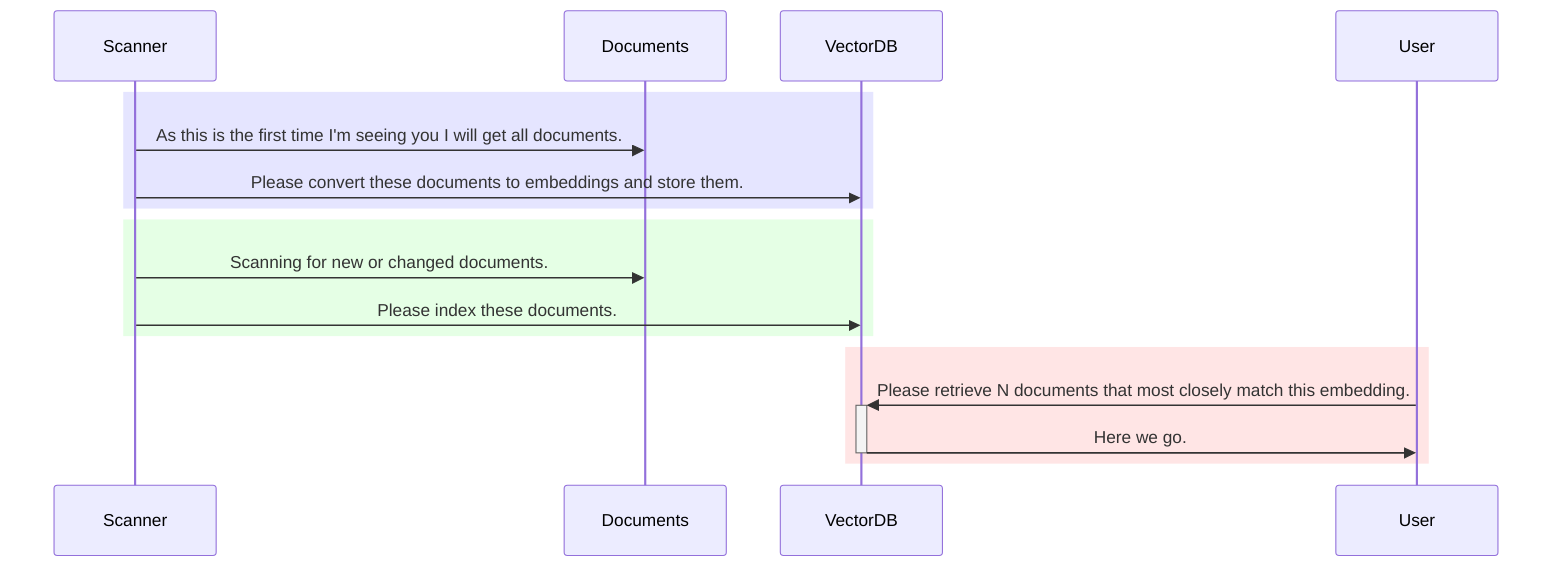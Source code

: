 sequenceDiagram
    rect rgba(0,0,255,0.1)
    Scanner->>Documents: As this is the first time I'm seeing you I will get all documents.
    Scanner->>VectorDB: Please convert these documents to embeddings and store them.
    end
    
    rect rgba(0,255,0,0.1)
    Scanner->>Documents: Scanning for new or changed documents.
    Scanner->>VectorDB: Please index these documents.
    end

    rect rgba(255,0,0,0.1)
    User->>+VectorDB: Please retrieve N documents that most closely match this embedding.
    VectorDB->>-User: Here we go.
    end